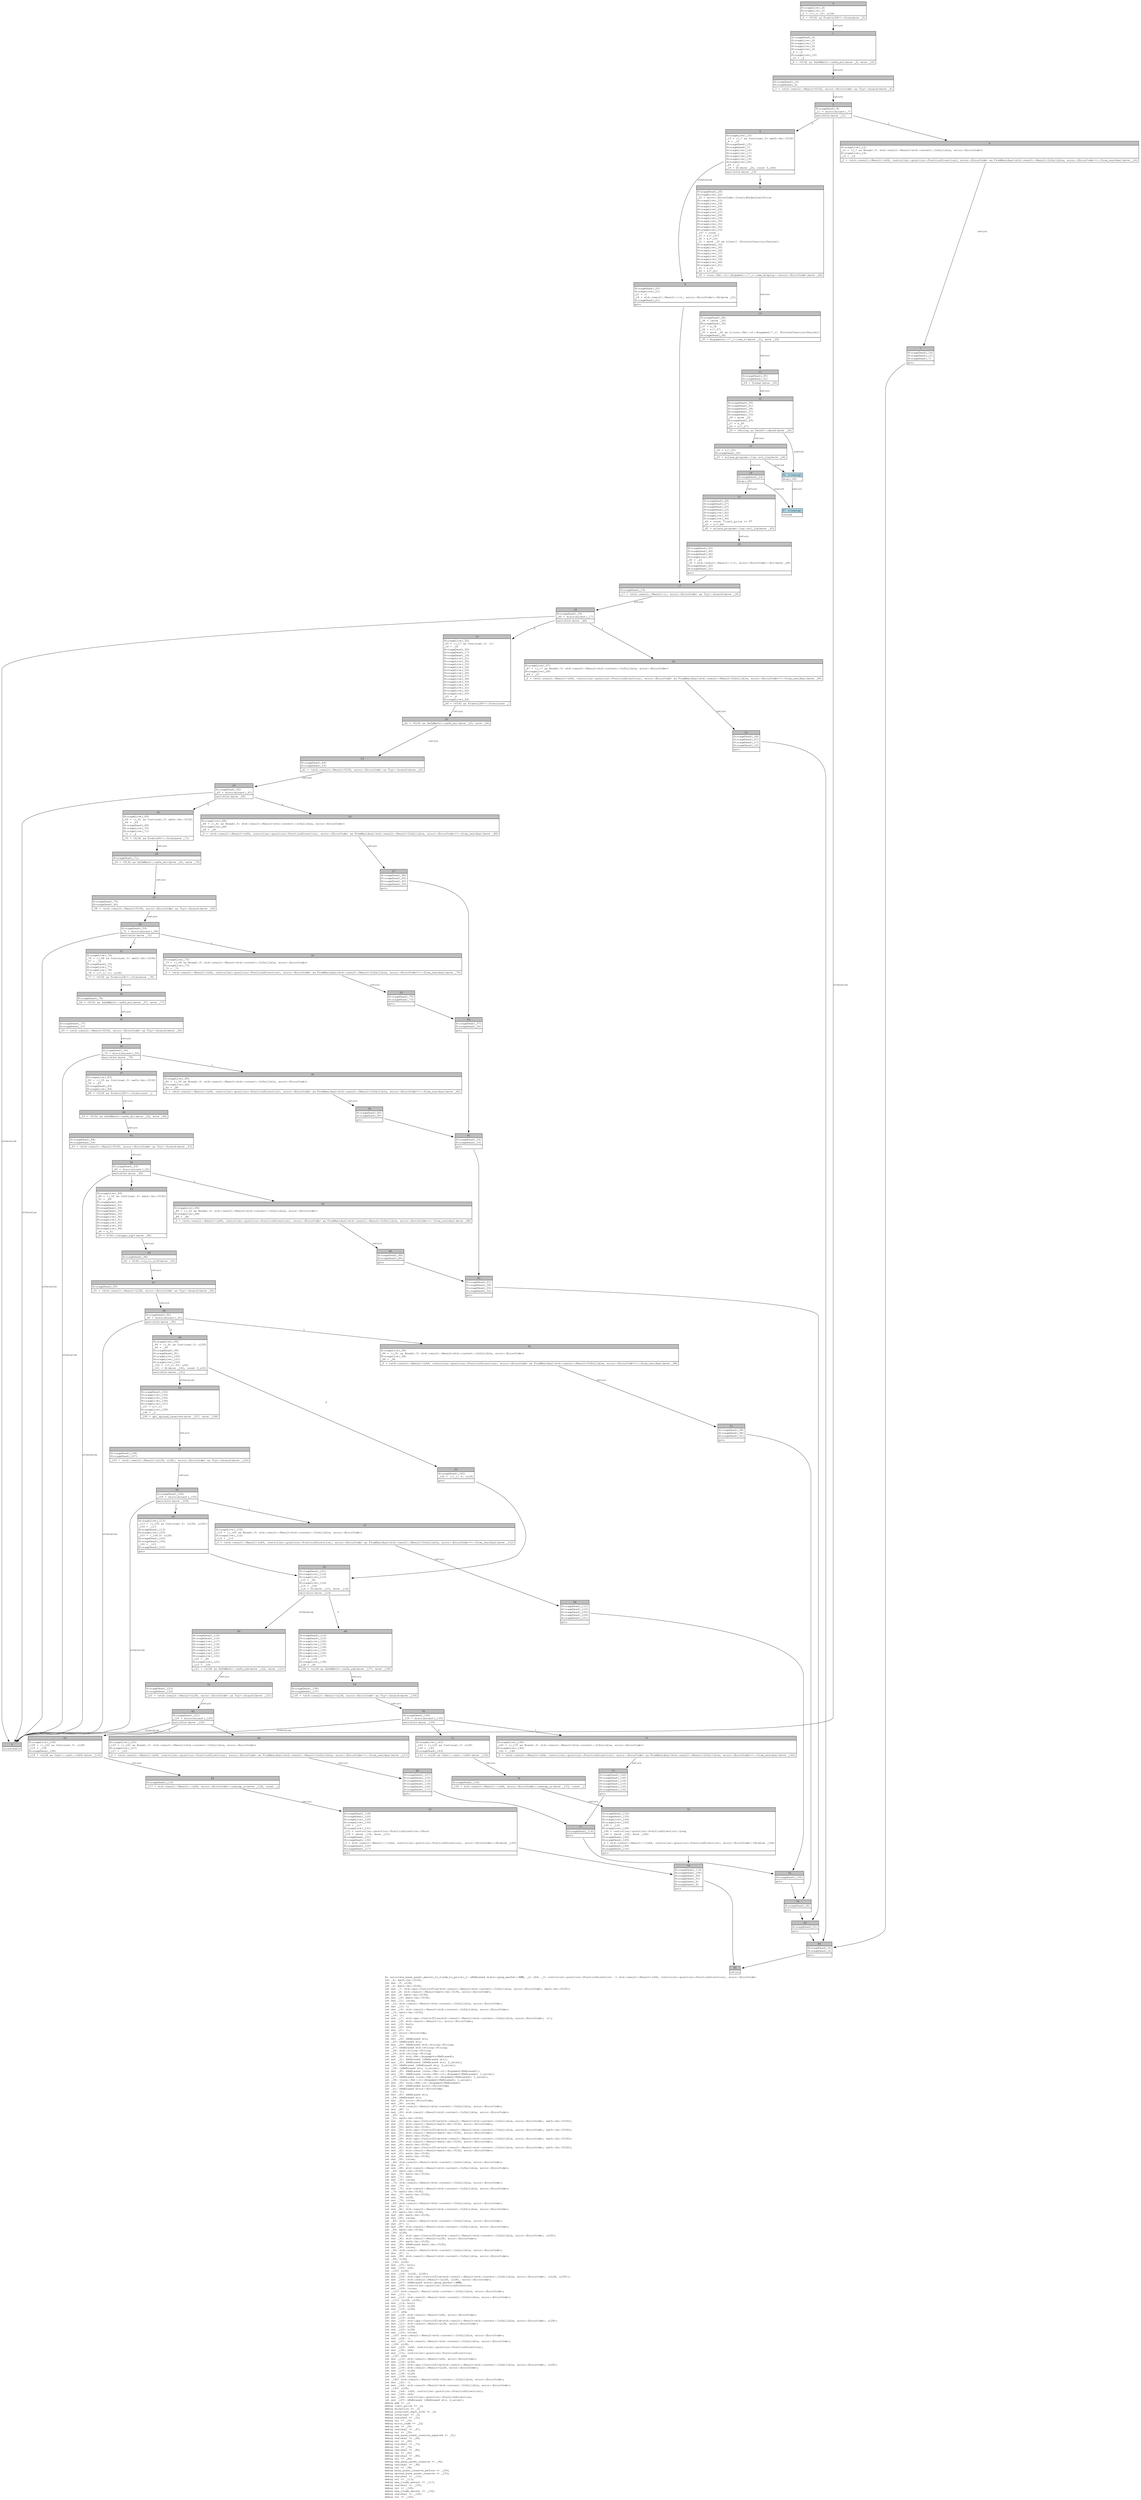 digraph Mir_0_1865 {
    graph [fontname="Courier, monospace"];
    node [fontname="Courier, monospace"];
    edge [fontname="Courier, monospace"];
    label=<fn calculate_base_asset_amount_to_trade_to_price(_1: &amp;ReErased state::perp_market::AMM, _2: u64, _3: controller::position::PositionDirection) -&gt; std::result::Result&lt;(u64, controller::position::PositionDirection), error::ErrorCode&gt;<br align="left"/>let _4: math::bn::U192;<br align="left"/>let mut _5: u128;<br align="left"/>let _6: math::bn::U192;<br align="left"/>let mut _7: std::ops::ControlFlow&lt;std::result::Result&lt;std::convert::Infallible, error::ErrorCode&gt;, math::bn::U192&gt;;<br align="left"/>let mut _8: std::result::Result&lt;math::bn::U192, error::ErrorCode&gt;;<br align="left"/>let mut _9: math::bn::U192;<br align="left"/>let mut _10: math::bn::U192;<br align="left"/>let mut _11: isize;<br align="left"/>let _12: std::result::Result&lt;std::convert::Infallible, error::ErrorCode&gt;;<br align="left"/>let mut _13: !;<br align="left"/>let mut _14: std::result::Result&lt;std::convert::Infallible, error::ErrorCode&gt;;<br align="left"/>let _15: math::bn::U192;<br align="left"/>let _16: ();<br align="left"/>let mut _17: std::ops::ControlFlow&lt;std::result::Result&lt;std::convert::Infallible, error::ErrorCode&gt;, ()&gt;;<br align="left"/>let mut _18: std::result::Result&lt;(), error::ErrorCode&gt;;<br align="left"/>let mut _19: bool;<br align="left"/>let mut _20: u64;<br align="left"/>let mut _21: ();<br align="left"/>let _22: error::ErrorCode;<br align="left"/>let _23: ();<br align="left"/>let mut _24: &amp;ReErased str;<br align="left"/>let _25: &amp;ReErased str;<br align="left"/>let mut _26: &amp;ReErased std::string::String;<br align="left"/>let _27: &amp;ReErased std::string::String;<br align="left"/>let _28: std::string::String;<br align="left"/>let _29: std::string::String;<br align="left"/>let mut _30: std::fmt::Arguments&lt;ReErased&gt;;<br align="left"/>let mut _31: &amp;ReErased [&amp;ReErased str];<br align="left"/>let mut _32: &amp;ReErased [&amp;ReErased str; 2_usize];<br align="left"/>let _33: &amp;ReErased [&amp;ReErased str; 2_usize];<br align="left"/>let _34: [&amp;ReErased str; 2_usize];<br align="left"/>let mut _35: &amp;ReErased [core::fmt::rt::Argument&lt;ReErased&gt;];<br align="left"/>let mut _36: &amp;ReErased [core::fmt::rt::Argument&lt;ReErased&gt;; 1_usize];<br align="left"/>let _37: &amp;ReErased [core::fmt::rt::Argument&lt;ReErased&gt;; 1_usize];<br align="left"/>let _38: [core::fmt::rt::Argument&lt;ReErased&gt;; 1_usize];<br align="left"/>let mut _39: core::fmt::rt::Argument&lt;ReErased&gt;;<br align="left"/>let mut _40: &amp;ReErased error::ErrorCode;<br align="left"/>let _41: &amp;ReErased error::ErrorCode;<br align="left"/>let _42: ();<br align="left"/>let mut _43: &amp;ReErased str;<br align="left"/>let _44: &amp;ReErased str;<br align="left"/>let mut _45: error::ErrorCode;<br align="left"/>let mut _46: isize;<br align="left"/>let _47: std::result::Result&lt;std::convert::Infallible, error::ErrorCode&gt;;<br align="left"/>let mut _48: !;<br align="left"/>let mut _49: std::result::Result&lt;std::convert::Infallible, error::ErrorCode&gt;;<br align="left"/>let _50: ();<br align="left"/>let _51: math::bn::U192;<br align="left"/>let mut _52: std::ops::ControlFlow&lt;std::result::Result&lt;std::convert::Infallible, error::ErrorCode&gt;, math::bn::U192&gt;;<br align="left"/>let mut _53: std::result::Result&lt;math::bn::U192, error::ErrorCode&gt;;<br align="left"/>let mut _54: math::bn::U192;<br align="left"/>let mut _55: std::ops::ControlFlow&lt;std::result::Result&lt;std::convert::Infallible, error::ErrorCode&gt;, math::bn::U192&gt;;<br align="left"/>let mut _56: std::result::Result&lt;math::bn::U192, error::ErrorCode&gt;;<br align="left"/>let mut _57: math::bn::U192;<br align="left"/>let mut _58: std::ops::ControlFlow&lt;std::result::Result&lt;std::convert::Infallible, error::ErrorCode&gt;, math::bn::U192&gt;;<br align="left"/>let mut _59: std::result::Result&lt;math::bn::U192, error::ErrorCode&gt;;<br align="left"/>let mut _60: math::bn::U192;<br align="left"/>let mut _61: std::ops::ControlFlow&lt;std::result::Result&lt;std::convert::Infallible, error::ErrorCode&gt;, math::bn::U192&gt;;<br align="left"/>let mut _62: std::result::Result&lt;math::bn::U192, error::ErrorCode&gt;;<br align="left"/>let mut _63: math::bn::U192;<br align="left"/>let mut _64: math::bn::U192;<br align="left"/>let mut _65: isize;<br align="left"/>let _66: std::result::Result&lt;std::convert::Infallible, error::ErrorCode&gt;;<br align="left"/>let mut _67: !;<br align="left"/>let mut _68: std::result::Result&lt;std::convert::Infallible, error::ErrorCode&gt;;<br align="left"/>let _69: math::bn::U192;<br align="left"/>let mut _70: math::bn::U192;<br align="left"/>let mut _71: u64;<br align="left"/>let mut _72: isize;<br align="left"/>let _73: std::result::Result&lt;std::convert::Infallible, error::ErrorCode&gt;;<br align="left"/>let mut _74: !;<br align="left"/>let mut _75: std::result::Result&lt;std::convert::Infallible, error::ErrorCode&gt;;<br align="left"/>let _76: math::bn::U192;<br align="left"/>let mut _77: math::bn::U192;<br align="left"/>let mut _78: u128;<br align="left"/>let mut _79: isize;<br align="left"/>let _80: std::result::Result&lt;std::convert::Infallible, error::ErrorCode&gt;;<br align="left"/>let mut _81: !;<br align="left"/>let mut _82: std::result::Result&lt;std::convert::Infallible, error::ErrorCode&gt;;<br align="left"/>let _83: math::bn::U192;<br align="left"/>let mut _84: math::bn::U192;<br align="left"/>let mut _85: isize;<br align="left"/>let _86: std::result::Result&lt;std::convert::Infallible, error::ErrorCode&gt;;<br align="left"/>let mut _87: !;<br align="left"/>let mut _88: std::result::Result&lt;std::convert::Infallible, error::ErrorCode&gt;;<br align="left"/>let _89: math::bn::U192;<br align="left"/>let _90: u128;<br align="left"/>let mut _91: std::ops::ControlFlow&lt;std::result::Result&lt;std::convert::Infallible, error::ErrorCode&gt;, u128&gt;;<br align="left"/>let mut _92: std::result::Result&lt;u128, error::ErrorCode&gt;;<br align="left"/>let mut _93: math::bn::U192;<br align="left"/>let mut _94: &amp;ReErased math::bn::U192;<br align="left"/>let mut _95: isize;<br align="left"/>let _96: std::result::Result&lt;std::convert::Infallible, error::ErrorCode&gt;;<br align="left"/>let mut _97: !;<br align="left"/>let mut _98: std::result::Result&lt;std::convert::Infallible, error::ErrorCode&gt;;<br align="left"/>let _99: u128;<br align="left"/>let _100: u128;<br align="left"/>let mut _101: bool;<br align="left"/>let mut _102: u32;<br align="left"/>let _103: u128;<br align="left"/>let mut _104: (u128, u128);<br align="left"/>let mut _105: std::ops::ControlFlow&lt;std::result::Result&lt;std::convert::Infallible, error::ErrorCode&gt;, (u128, u128)&gt;;<br align="left"/>let mut _106: std::result::Result&lt;(u128, u128), error::ErrorCode&gt;;<br align="left"/>let mut _107: &amp;ReErased state::perp_market::AMM;<br align="left"/>let mut _108: controller::position::PositionDirection;<br align="left"/>let mut _109: isize;<br align="left"/>let _110: std::result::Result&lt;std::convert::Infallible, error::ErrorCode&gt;;<br align="left"/>let mut _111: !;<br align="left"/>let mut _112: std::result::Result&lt;std::convert::Infallible, error::ErrorCode&gt;;<br align="left"/>let _113: (u128, u128);<br align="left"/>let mut _114: bool;<br align="left"/>let mut _115: u128;<br align="left"/>let mut _116: u128;<br align="left"/>let _117: u64;<br align="left"/>let mut _118: std::result::Result&lt;u64, error::ErrorCode&gt;;<br align="left"/>let mut _119: u128;<br align="left"/>let mut _120: std::ops::ControlFlow&lt;std::result::Result&lt;std::convert::Infallible, error::ErrorCode&gt;, u128&gt;;<br align="left"/>let mut _121: std::result::Result&lt;u128, error::ErrorCode&gt;;<br align="left"/>let mut _122: u128;<br align="left"/>let mut _123: u128;<br align="left"/>let mut _124: isize;<br align="left"/>let _125: std::result::Result&lt;std::convert::Infallible, error::ErrorCode&gt;;<br align="left"/>let mut _126: !;<br align="left"/>let mut _127: std::result::Result&lt;std::convert::Infallible, error::ErrorCode&gt;;<br align="left"/>let _128: u128;<br align="left"/>let mut _129: (u64, controller::position::PositionDirection);<br align="left"/>let mut _130: u64;<br align="left"/>let mut _131: controller::position::PositionDirection;<br align="left"/>let _132: u64;<br align="left"/>let mut _133: std::result::Result&lt;u64, error::ErrorCode&gt;;<br align="left"/>let mut _134: u128;<br align="left"/>let mut _135: std::ops::ControlFlow&lt;std::result::Result&lt;std::convert::Infallible, error::ErrorCode&gt;, u128&gt;;<br align="left"/>let mut _136: std::result::Result&lt;u128, error::ErrorCode&gt;;<br align="left"/>let mut _137: u128;<br align="left"/>let mut _138: u128;<br align="left"/>let mut _139: isize;<br align="left"/>let _140: std::result::Result&lt;std::convert::Infallible, error::ErrorCode&gt;;<br align="left"/>let mut _141: !;<br align="left"/>let mut _142: std::result::Result&lt;std::convert::Infallible, error::ErrorCode&gt;;<br align="left"/>let _143: u128;<br align="left"/>let mut _144: (u64, controller::position::PositionDirection);<br align="left"/>let mut _145: u64;<br align="left"/>let mut _146: controller::position::PositionDirection;<br align="left"/>let mut _147: &amp;ReErased [&amp;ReErased str; 2_usize];<br align="left"/>debug amm =&gt; _1;<br align="left"/>debug limit_price =&gt; _2;<br align="left"/>debug direction =&gt; _3;<br align="left"/>debug invariant_sqrt_u192 =&gt; _4;<br align="left"/>debug invariant =&gt; _6;<br align="left"/>debug residual =&gt; _12;<br align="left"/>debug val =&gt; _15;<br align="left"/>debug error_code =&gt; _22;<br align="left"/>debug res =&gt; _29;<br align="left"/>debug residual =&gt; _47;<br align="left"/>debug val =&gt; _50;<br align="left"/>debug new_base_asset_reserve_squared =&gt; _51;<br align="left"/>debug residual =&gt; _66;<br align="left"/>debug val =&gt; _69;<br align="left"/>debug residual =&gt; _73;<br align="left"/>debug val =&gt; _76;<br align="left"/>debug residual =&gt; _80;<br align="left"/>debug val =&gt; _83;<br align="left"/>debug residual =&gt; _86;<br align="left"/>debug val =&gt; _89;<br align="left"/>debug new_base_asset_reserve =&gt; _90;<br align="left"/>debug residual =&gt; _96;<br align="left"/>debug val =&gt; _99;<br align="left"/>debug base_asset_reserve_before =&gt; _100;<br align="left"/>debug spread_base_asset_reserve =&gt; _103;<br align="left"/>debug residual =&gt; _110;<br align="left"/>debug val =&gt; _113;<br align="left"/>debug max_trade_amount =&gt; _117;<br align="left"/>debug residual =&gt; _125;<br align="left"/>debug val =&gt; _128;<br align="left"/>debug max_trade_amount =&gt; _132;<br align="left"/>debug residual =&gt; _140;<br align="left"/>debug val =&gt; _143;<br align="left"/>>;
    bb0__0_1865 [shape="none", label=<<table border="0" cellborder="1" cellspacing="0"><tr><td bgcolor="gray" align="center" colspan="1">0</td></tr><tr><td align="left" balign="left">StorageLive(_4)<br/>StorageLive(_5)<br/>_5 = ((*_1).10: u128)<br/></td></tr><tr><td align="left">_4 = &lt;U192 as From&lt;u128&gt;&gt;::from(move _5)</td></tr></table>>];
    bb1__0_1865 [shape="none", label=<<table border="0" cellborder="1" cellspacing="0"><tr><td bgcolor="gray" align="center" colspan="1">1</td></tr><tr><td align="left" balign="left">StorageDead(_5)<br/>StorageLive(_6)<br/>StorageLive(_7)<br/>StorageLive(_8)<br/>StorageLive(_9)<br/>_9 = _4<br/>StorageLive(_10)<br/>_10 = _4<br/></td></tr><tr><td align="left">_8 = &lt;U192 as SafeMath&gt;::safe_mul(move _9, move _10)</td></tr></table>>];
    bb2__0_1865 [shape="none", label=<<table border="0" cellborder="1" cellspacing="0"><tr><td bgcolor="gray" align="center" colspan="1">2</td></tr><tr><td align="left" balign="left">StorageDead(_10)<br/>StorageDead(_9)<br/></td></tr><tr><td align="left">_7 = &lt;std::result::Result&lt;U192, error::ErrorCode&gt; as Try&gt;::branch(move _8)</td></tr></table>>];
    bb3__0_1865 [shape="none", label=<<table border="0" cellborder="1" cellspacing="0"><tr><td bgcolor="gray" align="center" colspan="1">3</td></tr><tr><td align="left" balign="left">StorageDead(_8)<br/>_11 = discriminant(_7)<br/></td></tr><tr><td align="left">switchInt(move _11)</td></tr></table>>];
    bb4__0_1865 [shape="none", label=<<table border="0" cellborder="1" cellspacing="0"><tr><td bgcolor="gray" align="center" colspan="1">4</td></tr><tr><td align="left" balign="left">StorageLive(_15)<br/>_15 = ((_7 as Continue).0: math::bn::U192)<br/>_6 = _15<br/>StorageDead(_15)<br/>StorageDead(_7)<br/>StorageLive(_16)<br/>StorageLive(_17)<br/>StorageLive(_18)<br/>StorageLive(_19)<br/>StorageLive(_20)<br/>_20 = _2<br/>_19 = Gt(move _20, const 0_u64)<br/></td></tr><tr><td align="left">switchInt(move _19)</td></tr></table>>];
    bb5__0_1865 [shape="none", label=<<table border="0" cellborder="1" cellspacing="0"><tr><td bgcolor="gray" align="center" colspan="1">5</td></tr><tr><td align="left">unreachable</td></tr></table>>];
    bb6__0_1865 [shape="none", label=<<table border="0" cellborder="1" cellspacing="0"><tr><td bgcolor="gray" align="center" colspan="1">6</td></tr><tr><td align="left" balign="left">StorageLive(_12)<br/>_12 = ((_7 as Break).0: std::result::Result&lt;std::convert::Infallible, error::ErrorCode&gt;)<br/>StorageLive(_14)<br/>_14 = _12<br/></td></tr><tr><td align="left">_0 = &lt;std::result::Result&lt;(u64, controller::position::PositionDirection), error::ErrorCode&gt; as FromResidual&lt;std::result::Result&lt;Infallible, error::ErrorCode&gt;&gt;&gt;::from_residual(move _14)</td></tr></table>>];
    bb7__0_1865 [shape="none", label=<<table border="0" cellborder="1" cellspacing="0"><tr><td bgcolor="gray" align="center" colspan="1">7</td></tr><tr><td align="left" balign="left">StorageDead(_14)<br/>StorageDead(_12)<br/>StorageDead(_7)<br/></td></tr><tr><td align="left">goto</td></tr></table>>];
    bb8__0_1865 [shape="none", label=<<table border="0" cellborder="1" cellspacing="0"><tr><td bgcolor="gray" align="center" colspan="1">8</td></tr><tr><td align="left" balign="left">StorageDead(_20)<br/>StorageLive(_21)<br/>_21 = ()<br/>_18 = std::result::Result::&lt;(), error::ErrorCode&gt;::Ok(move _21)<br/>StorageDead(_21)<br/></td></tr><tr><td align="left">goto</td></tr></table>>];
    bb9__0_1865 [shape="none", label=<<table border="0" cellborder="1" cellspacing="0"><tr><td bgcolor="gray" align="center" colspan="1">9</td></tr><tr><td align="left" balign="left">StorageDead(_20)<br/>StorageLive(_22)<br/>_22 = error::ErrorCode::InvalidOrderLimitPrice<br/>StorageLive(_23)<br/>StorageLive(_24)<br/>StorageLive(_25)<br/>StorageLive(_26)<br/>StorageLive(_27)<br/>StorageLive(_28)<br/>StorageLive(_29)<br/>StorageLive(_30)<br/>StorageLive(_31)<br/>StorageLive(_32)<br/>StorageLive(_33)<br/>_147 = const _<br/>_33 = &amp;(*_147)<br/>_32 = &amp;(*_33)<br/>_31 = move _32 as &amp;[&amp;str] (PointerCoercion(Unsize))<br/>StorageDead(_32)<br/>StorageLive(_35)<br/>StorageLive(_36)<br/>StorageLive(_37)<br/>StorageLive(_38)<br/>StorageLive(_39)<br/>StorageLive(_40)<br/>StorageLive(_41)<br/>_41 = &amp;_22<br/>_40 = &amp;(*_41)<br/></td></tr><tr><td align="left">_39 = core::fmt::rt::Argument::&lt;'_&gt;::new_display::&lt;error::ErrorCode&gt;(move _40)</td></tr></table>>];
    bb10__0_1865 [shape="none", label=<<table border="0" cellborder="1" cellspacing="0"><tr><td bgcolor="gray" align="center" colspan="1">10</td></tr><tr><td align="left" balign="left">StorageDead(_40)<br/>_38 = [move _39]<br/>StorageDead(_39)<br/>_37 = &amp;_38<br/>_36 = &amp;(*_37)<br/>_35 = move _36 as &amp;[core::fmt::rt::Argument&lt;'_&gt;] (PointerCoercion(Unsize))<br/>StorageDead(_36)<br/></td></tr><tr><td align="left">_30 = Arguments::&lt;'_&gt;::new_v1(move _31, move _35)</td></tr></table>>];
    bb11__0_1865 [shape="none", label=<<table border="0" cellborder="1" cellspacing="0"><tr><td bgcolor="gray" align="center" colspan="1">11</td></tr><tr><td align="left" balign="left">StorageDead(_35)<br/>StorageDead(_31)<br/></td></tr><tr><td align="left">_29 = format(move _30)</td></tr></table>>];
    bb12__0_1865 [shape="none", label=<<table border="0" cellborder="1" cellspacing="0"><tr><td bgcolor="gray" align="center" colspan="1">12</td></tr><tr><td align="left" balign="left">StorageDead(_30)<br/>StorageDead(_41)<br/>StorageDead(_38)<br/>StorageDead(_37)<br/>StorageDead(_33)<br/>_28 = move _29<br/>StorageDead(_29)<br/>_27 = &amp;_28<br/>_26 = &amp;(*_27)<br/></td></tr><tr><td align="left">_25 = &lt;String as Deref&gt;::deref(move _26)</td></tr></table>>];
    bb13__0_1865 [shape="none", label=<<table border="0" cellborder="1" cellspacing="0"><tr><td bgcolor="gray" align="center" colspan="1">13</td></tr><tr><td align="left" balign="left">_24 = &amp;(*_25)<br/>StorageDead(_26)<br/></td></tr><tr><td align="left">_23 = solana_program::log::sol_log(move _24)</td></tr></table>>];
    bb14__0_1865 [shape="none", label=<<table border="0" cellborder="1" cellspacing="0"><tr><td bgcolor="gray" align="center" colspan="1">14</td></tr><tr><td align="left" balign="left">StorageDead(_24)<br/></td></tr><tr><td align="left">drop(_28)</td></tr></table>>];
    bb15__0_1865 [shape="none", label=<<table border="0" cellborder="1" cellspacing="0"><tr><td bgcolor="gray" align="center" colspan="1">15</td></tr><tr><td align="left" balign="left">StorageDead(_28)<br/>StorageDead(_27)<br/>StorageDead(_25)<br/>StorageDead(_23)<br/>StorageLive(_42)<br/>StorageLive(_43)<br/>StorageLive(_44)<br/>_44 = const &quot;limit_price &lt;= 0&quot;<br/>_43 = &amp;(*_44)<br/></td></tr><tr><td align="left">_42 = solana_program::log::sol_log(move _43)</td></tr></table>>];
    bb16__0_1865 [shape="none", label=<<table border="0" cellborder="1" cellspacing="0"><tr><td bgcolor="gray" align="center" colspan="1">16</td></tr><tr><td align="left" balign="left">StorageDead(_43)<br/>StorageDead(_44)<br/>StorageDead(_42)<br/>StorageLive(_45)<br/>_45 = _22<br/>_18 = std::result::Result::&lt;(), error::ErrorCode&gt;::Err(move _45)<br/>StorageDead(_45)<br/>StorageDead(_22)<br/></td></tr><tr><td align="left">goto</td></tr></table>>];
    bb17__0_1865 [shape="none", label=<<table border="0" cellborder="1" cellspacing="0"><tr><td bgcolor="gray" align="center" colspan="1">17</td></tr><tr><td align="left" balign="left">StorageDead(_19)<br/></td></tr><tr><td align="left">_17 = &lt;std::result::Result&lt;(), error::ErrorCode&gt; as Try&gt;::branch(move _18)</td></tr></table>>];
    bb18__0_1865 [shape="none", label=<<table border="0" cellborder="1" cellspacing="0"><tr><td bgcolor="gray" align="center" colspan="1">18</td></tr><tr><td align="left" balign="left">StorageDead(_18)<br/>_46 = discriminant(_17)<br/></td></tr><tr><td align="left">switchInt(move _46)</td></tr></table>>];
    bb19__0_1865 [shape="none", label=<<table border="0" cellborder="1" cellspacing="0"><tr><td bgcolor="gray" align="center" colspan="1">19</td></tr><tr><td align="left" balign="left">StorageLive(_50)<br/>_50 = ((_17 as Continue).0: ())<br/>_16 = _50<br/>StorageDead(_50)<br/>StorageDead(_17)<br/>StorageDead(_16)<br/>StorageLive(_51)<br/>StorageLive(_52)<br/>StorageLive(_53)<br/>StorageLive(_54)<br/>StorageLive(_55)<br/>StorageLive(_56)<br/>StorageLive(_57)<br/>StorageLive(_58)<br/>StorageLive(_59)<br/>StorageLive(_60)<br/>StorageLive(_61)<br/>StorageLive(_62)<br/>StorageLive(_63)<br/>_63 = _6<br/>StorageLive(_64)<br/></td></tr><tr><td align="left">_64 = &lt;U192 as From&lt;u128&gt;&gt;::from(const _)</td></tr></table>>];
    bb20__0_1865 [shape="none", label=<<table border="0" cellborder="1" cellspacing="0"><tr><td bgcolor="gray" align="center" colspan="1">20</td></tr><tr><td align="left" balign="left">StorageLive(_47)<br/>_47 = ((_17 as Break).0: std::result::Result&lt;std::convert::Infallible, error::ErrorCode&gt;)<br/>StorageLive(_49)<br/>_49 = _47<br/></td></tr><tr><td align="left">_0 = &lt;std::result::Result&lt;(u64, controller::position::PositionDirection), error::ErrorCode&gt; as FromResidual&lt;std::result::Result&lt;Infallible, error::ErrorCode&gt;&gt;&gt;::from_residual(move _49)</td></tr></table>>];
    bb21__0_1865 [shape="none", label=<<table border="0" cellborder="1" cellspacing="0"><tr><td bgcolor="gray" align="center" colspan="1">21</td></tr><tr><td align="left" balign="left">StorageDead(_49)<br/>StorageDead(_47)<br/>StorageDead(_17)<br/>StorageDead(_16)<br/></td></tr><tr><td align="left">goto</td></tr></table>>];
    bb22__0_1865 [shape="none", label=<<table border="0" cellborder="1" cellspacing="0"><tr><td bgcolor="gray" align="center" colspan="1">22</td></tr><tr><td align="left">_62 = &lt;U192 as SafeMath&gt;::safe_mul(move _63, move _64)</td></tr></table>>];
    bb23__0_1865 [shape="none", label=<<table border="0" cellborder="1" cellspacing="0"><tr><td bgcolor="gray" align="center" colspan="1">23</td></tr><tr><td align="left" balign="left">StorageDead(_64)<br/>StorageDead(_63)<br/></td></tr><tr><td align="left">_61 = &lt;std::result::Result&lt;U192, error::ErrorCode&gt; as Try&gt;::branch(move _62)</td></tr></table>>];
    bb24__0_1865 [shape="none", label=<<table border="0" cellborder="1" cellspacing="0"><tr><td bgcolor="gray" align="center" colspan="1">24</td></tr><tr><td align="left" balign="left">StorageDead(_62)<br/>_65 = discriminant(_61)<br/></td></tr><tr><td align="left">switchInt(move _65)</td></tr></table>>];
    bb25__0_1865 [shape="none", label=<<table border="0" cellborder="1" cellspacing="0"><tr><td bgcolor="gray" align="center" colspan="1">25</td></tr><tr><td align="left" balign="left">StorageLive(_69)<br/>_69 = ((_61 as Continue).0: math::bn::U192)<br/>_60 = _69<br/>StorageDead(_69)<br/>StorageLive(_70)<br/>StorageLive(_71)<br/>_71 = _2<br/></td></tr><tr><td align="left">_70 = &lt;U192 as From&lt;u64&gt;&gt;::from(move _71)</td></tr></table>>];
    bb26__0_1865 [shape="none", label=<<table border="0" cellborder="1" cellspacing="0"><tr><td bgcolor="gray" align="center" colspan="1">26</td></tr><tr><td align="left" balign="left">StorageLive(_66)<br/>_66 = ((_61 as Break).0: std::result::Result&lt;std::convert::Infallible, error::ErrorCode&gt;)<br/>StorageLive(_68)<br/>_68 = _66<br/></td></tr><tr><td align="left">_0 = &lt;std::result::Result&lt;(u64, controller::position::PositionDirection), error::ErrorCode&gt; as FromResidual&lt;std::result::Result&lt;Infallible, error::ErrorCode&gt;&gt;&gt;::from_residual(move _68)</td></tr></table>>];
    bb27__0_1865 [shape="none", label=<<table border="0" cellborder="1" cellspacing="0"><tr><td bgcolor="gray" align="center" colspan="1">27</td></tr><tr><td align="left" balign="left">StorageDead(_68)<br/>StorageDead(_66)<br/>StorageDead(_60)<br/>StorageDead(_59)<br/></td></tr><tr><td align="left">goto</td></tr></table>>];
    bb28__0_1865 [shape="none", label=<<table border="0" cellborder="1" cellspacing="0"><tr><td bgcolor="gray" align="center" colspan="1">28</td></tr><tr><td align="left" balign="left">StorageDead(_71)<br/></td></tr><tr><td align="left">_59 = &lt;U192 as SafeMath&gt;::safe_div(move _60, move _70)</td></tr></table>>];
    bb29__0_1865 [shape="none", label=<<table border="0" cellborder="1" cellspacing="0"><tr><td bgcolor="gray" align="center" colspan="1">29</td></tr><tr><td align="left" balign="left">StorageDead(_70)<br/>StorageDead(_60)<br/></td></tr><tr><td align="left">_58 = &lt;std::result::Result&lt;U192, error::ErrorCode&gt; as Try&gt;::branch(move _59)</td></tr></table>>];
    bb30__0_1865 [shape="none", label=<<table border="0" cellborder="1" cellspacing="0"><tr><td bgcolor="gray" align="center" colspan="1">30</td></tr><tr><td align="left" balign="left">StorageDead(_59)<br/>_72 = discriminant(_58)<br/></td></tr><tr><td align="left">switchInt(move _72)</td></tr></table>>];
    bb31__0_1865 [shape="none", label=<<table border="0" cellborder="1" cellspacing="0"><tr><td bgcolor="gray" align="center" colspan="1">31</td></tr><tr><td align="left" balign="left">StorageLive(_76)<br/>_76 = ((_58 as Continue).0: math::bn::U192)<br/>_57 = _76<br/>StorageDead(_76)<br/>StorageLive(_77)<br/>StorageLive(_78)<br/>_78 = ((*_1).11: u128)<br/></td></tr><tr><td align="left">_77 = &lt;U192 as From&lt;u128&gt;&gt;::from(move _78)</td></tr></table>>];
    bb32__0_1865 [shape="none", label=<<table border="0" cellborder="1" cellspacing="0"><tr><td bgcolor="gray" align="center" colspan="1">32</td></tr><tr><td align="left" balign="left">StorageLive(_73)<br/>_73 = ((_58 as Break).0: std::result::Result&lt;std::convert::Infallible, error::ErrorCode&gt;)<br/>StorageLive(_75)<br/>_75 = _73<br/></td></tr><tr><td align="left">_0 = &lt;std::result::Result&lt;(u64, controller::position::PositionDirection), error::ErrorCode&gt; as FromResidual&lt;std::result::Result&lt;Infallible, error::ErrorCode&gt;&gt;&gt;::from_residual(move _75)</td></tr></table>>];
    bb33__0_1865 [shape="none", label=<<table border="0" cellborder="1" cellspacing="0"><tr><td bgcolor="gray" align="center" colspan="1">33</td></tr><tr><td align="left" balign="left">StorageDead(_75)<br/>StorageDead(_73)<br/></td></tr><tr><td align="left">goto</td></tr></table>>];
    bb34__0_1865 [shape="none", label=<<table border="0" cellborder="1" cellspacing="0"><tr><td bgcolor="gray" align="center" colspan="1">34</td></tr><tr><td align="left" balign="left">StorageDead(_78)<br/></td></tr><tr><td align="left">_56 = &lt;U192 as SafeMath&gt;::safe_mul(move _57, move _77)</td></tr></table>>];
    bb35__0_1865 [shape="none", label=<<table border="0" cellborder="1" cellspacing="0"><tr><td bgcolor="gray" align="center" colspan="1">35</td></tr><tr><td align="left" balign="left">StorageDead(_77)<br/>StorageDead(_57)<br/></td></tr><tr><td align="left">_55 = &lt;std::result::Result&lt;U192, error::ErrorCode&gt; as Try&gt;::branch(move _56)</td></tr></table>>];
    bb36__0_1865 [shape="none", label=<<table border="0" cellborder="1" cellspacing="0"><tr><td bgcolor="gray" align="center" colspan="1">36</td></tr><tr><td align="left" balign="left">StorageDead(_56)<br/>_79 = discriminant(_55)<br/></td></tr><tr><td align="left">switchInt(move _79)</td></tr></table>>];
    bb37__0_1865 [shape="none", label=<<table border="0" cellborder="1" cellspacing="0"><tr><td bgcolor="gray" align="center" colspan="1">37</td></tr><tr><td align="left" balign="left">StorageLive(_83)<br/>_83 = ((_55 as Continue).0: math::bn::U192)<br/>_54 = _83<br/>StorageDead(_83)<br/>StorageLive(_84)<br/></td></tr><tr><td align="left">_84 = &lt;U192 as From&lt;u128&gt;&gt;::from(const _)</td></tr></table>>];
    bb38__0_1865 [shape="none", label=<<table border="0" cellborder="1" cellspacing="0"><tr><td bgcolor="gray" align="center" colspan="1">38</td></tr><tr><td align="left" balign="left">StorageLive(_80)<br/>_80 = ((_55 as Break).0: std::result::Result&lt;std::convert::Infallible, error::ErrorCode&gt;)<br/>StorageLive(_82)<br/>_82 = _80<br/></td></tr><tr><td align="left">_0 = &lt;std::result::Result&lt;(u64, controller::position::PositionDirection), error::ErrorCode&gt; as FromResidual&lt;std::result::Result&lt;Infallible, error::ErrorCode&gt;&gt;&gt;::from_residual(move _82)</td></tr></table>>];
    bb39__0_1865 [shape="none", label=<<table border="0" cellborder="1" cellspacing="0"><tr><td bgcolor="gray" align="center" colspan="1">39</td></tr><tr><td align="left" balign="left">StorageDead(_82)<br/>StorageDead(_80)<br/></td></tr><tr><td align="left">goto</td></tr></table>>];
    bb40__0_1865 [shape="none", label=<<table border="0" cellborder="1" cellspacing="0"><tr><td bgcolor="gray" align="center" colspan="1">40</td></tr><tr><td align="left">_53 = &lt;U192 as SafeMath&gt;::safe_div(move _54, move _84)</td></tr></table>>];
    bb41__0_1865 [shape="none", label=<<table border="0" cellborder="1" cellspacing="0"><tr><td bgcolor="gray" align="center" colspan="1">41</td></tr><tr><td align="left" balign="left">StorageDead(_84)<br/>StorageDead(_54)<br/></td></tr><tr><td align="left">_52 = &lt;std::result::Result&lt;U192, error::ErrorCode&gt; as Try&gt;::branch(move _53)</td></tr></table>>];
    bb42__0_1865 [shape="none", label=<<table border="0" cellborder="1" cellspacing="0"><tr><td bgcolor="gray" align="center" colspan="1">42</td></tr><tr><td align="left" balign="left">StorageDead(_53)<br/>_85 = discriminant(_52)<br/></td></tr><tr><td align="left">switchInt(move _85)</td></tr></table>>];
    bb43__0_1865 [shape="none", label=<<table border="0" cellborder="1" cellspacing="0"><tr><td bgcolor="gray" align="center" colspan="1">43</td></tr><tr><td align="left" balign="left">StorageLive(_89)<br/>_89 = ((_52 as Continue).0: math::bn::U192)<br/>_51 = _89<br/>StorageDead(_89)<br/>StorageDead(_61)<br/>StorageDead(_58)<br/>StorageDead(_55)<br/>StorageDead(_52)<br/>StorageLive(_90)<br/>StorageLive(_91)<br/>StorageLive(_92)<br/>StorageLive(_93)<br/>StorageLive(_94)<br/>_94 = &amp;_51<br/></td></tr><tr><td align="left">_93 = U192::integer_sqrt(move _94)</td></tr></table>>];
    bb44__0_1865 [shape="none", label=<<table border="0" cellborder="1" cellspacing="0"><tr><td bgcolor="gray" align="center" colspan="1">44</td></tr><tr><td align="left" balign="left">StorageLive(_86)<br/>_86 = ((_52 as Break).0: std::result::Result&lt;std::convert::Infallible, error::ErrorCode&gt;)<br/>StorageLive(_88)<br/>_88 = _86<br/></td></tr><tr><td align="left">_0 = &lt;std::result::Result&lt;(u64, controller::position::PositionDirection), error::ErrorCode&gt; as FromResidual&lt;std::result::Result&lt;Infallible, error::ErrorCode&gt;&gt;&gt;::from_residual(move _88)</td></tr></table>>];
    bb45__0_1865 [shape="none", label=<<table border="0" cellborder="1" cellspacing="0"><tr><td bgcolor="gray" align="center" colspan="1">45</td></tr><tr><td align="left" balign="left">StorageDead(_88)<br/>StorageDead(_86)<br/></td></tr><tr><td align="left">goto</td></tr></table>>];
    bb46__0_1865 [shape="none", label=<<table border="0" cellborder="1" cellspacing="0"><tr><td bgcolor="gray" align="center" colspan="1">46</td></tr><tr><td align="left" balign="left">StorageDead(_94)<br/></td></tr><tr><td align="left">_92 = U192::try_to_u128(move _93)</td></tr></table>>];
    bb47__0_1865 [shape="none", label=<<table border="0" cellborder="1" cellspacing="0"><tr><td bgcolor="gray" align="center" colspan="1">47</td></tr><tr><td align="left" balign="left">StorageDead(_93)<br/></td></tr><tr><td align="left">_91 = &lt;std::result::Result&lt;u128, error::ErrorCode&gt; as Try&gt;::branch(move _92)</td></tr></table>>];
    bb48__0_1865 [shape="none", label=<<table border="0" cellborder="1" cellspacing="0"><tr><td bgcolor="gray" align="center" colspan="1">48</td></tr><tr><td align="left" balign="left">StorageDead(_92)<br/>_95 = discriminant(_91)<br/></td></tr><tr><td align="left">switchInt(move _95)</td></tr></table>>];
    bb49__0_1865 [shape="none", label=<<table border="0" cellborder="1" cellspacing="0"><tr><td bgcolor="gray" align="center" colspan="1">49</td></tr><tr><td align="left" balign="left">StorageLive(_99)<br/>_99 = ((_91 as Continue).0: u128)<br/>_90 = _99<br/>StorageDead(_99)<br/>StorageDead(_91)<br/>StorageLive(_100)<br/>StorageLive(_101)<br/>StorageLive(_102)<br/>_102 = ((*_1).63: u32)<br/>_101 = Gt(move _102, const 0_u32)<br/></td></tr><tr><td align="left">switchInt(move _101)</td></tr></table>>];
    bb50__0_1865 [shape="none", label=<<table border="0" cellborder="1" cellspacing="0"><tr><td bgcolor="gray" align="center" colspan="1">50</td></tr><tr><td align="left" balign="left">StorageLive(_96)<br/>_96 = ((_91 as Break).0: std::result::Result&lt;std::convert::Infallible, error::ErrorCode&gt;)<br/>StorageLive(_98)<br/>_98 = _96<br/></td></tr><tr><td align="left">_0 = &lt;std::result::Result&lt;(u64, controller::position::PositionDirection), error::ErrorCode&gt; as FromResidual&lt;std::result::Result&lt;Infallible, error::ErrorCode&gt;&gt;&gt;::from_residual(move _98)</td></tr></table>>];
    bb51__0_1865 [shape="none", label=<<table border="0" cellborder="1" cellspacing="0"><tr><td bgcolor="gray" align="center" colspan="1">51</td></tr><tr><td align="left" balign="left">StorageDead(_98)<br/>StorageDead(_96)<br/>StorageDead(_91)<br/></td></tr><tr><td align="left">goto</td></tr></table>>];
    bb52__0_1865 [shape="none", label=<<table border="0" cellborder="1" cellspacing="0"><tr><td bgcolor="gray" align="center" colspan="1">52</td></tr><tr><td align="left" balign="left">StorageDead(_102)<br/>StorageLive(_104)<br/>StorageLive(_105)<br/>StorageLive(_106)<br/>StorageLive(_107)<br/>_107 = &amp;(*_1)<br/>StorageLive(_108)<br/>_108 = _3<br/></td></tr><tr><td align="left">_106 = get_spread_reserves(move _107, move _108)</td></tr></table>>];
    bb53__0_1865 [shape="none", label=<<table border="0" cellborder="1" cellspacing="0"><tr><td bgcolor="gray" align="center" colspan="1">53</td></tr><tr><td align="left" balign="left">StorageDead(_102)<br/>_100 = ((*_1).5: u128)<br/></td></tr><tr><td align="left">goto</td></tr></table>>];
    bb54__0_1865 [shape="none", label=<<table border="0" cellborder="1" cellspacing="0"><tr><td bgcolor="gray" align="center" colspan="1">54</td></tr><tr><td align="left" balign="left">StorageDead(_108)<br/>StorageDead(_107)<br/></td></tr><tr><td align="left">_105 = &lt;std::result::Result&lt;(u128, u128), error::ErrorCode&gt; as Try&gt;::branch(move _106)</td></tr></table>>];
    bb55__0_1865 [shape="none", label=<<table border="0" cellborder="1" cellspacing="0"><tr><td bgcolor="gray" align="center" colspan="1">55</td></tr><tr><td align="left" balign="left">StorageDead(_106)<br/>_109 = discriminant(_105)<br/></td></tr><tr><td align="left">switchInt(move _109)</td></tr></table>>];
    bb56__0_1865 [shape="none", label=<<table border="0" cellborder="1" cellspacing="0"><tr><td bgcolor="gray" align="center" colspan="1">56</td></tr><tr><td align="left" balign="left">StorageLive(_113)<br/>_113 = ((_105 as Continue).0: (u128, u128))<br/>_104 = _113<br/>StorageDead(_113)<br/>StorageLive(_103)<br/>_103 = (_104.0: u128)<br/>StorageDead(_105)<br/>StorageDead(_104)<br/>_100 = _103<br/>StorageDead(_103)<br/></td></tr><tr><td align="left">goto</td></tr></table>>];
    bb57__0_1865 [shape="none", label=<<table border="0" cellborder="1" cellspacing="0"><tr><td bgcolor="gray" align="center" colspan="1">57</td></tr><tr><td align="left" balign="left">StorageLive(_110)<br/>_110 = ((_105 as Break).0: std::result::Result&lt;std::convert::Infallible, error::ErrorCode&gt;)<br/>StorageLive(_112)<br/>_112 = _110<br/></td></tr><tr><td align="left">_0 = &lt;std::result::Result&lt;(u64, controller::position::PositionDirection), error::ErrorCode&gt; as FromResidual&lt;std::result::Result&lt;Infallible, error::ErrorCode&gt;&gt;&gt;::from_residual(move _112)</td></tr></table>>];
    bb58__0_1865 [shape="none", label=<<table border="0" cellborder="1" cellspacing="0"><tr><td bgcolor="gray" align="center" colspan="1">58</td></tr><tr><td align="left" balign="left">StorageDead(_112)<br/>StorageDead(_110)<br/>StorageDead(_105)<br/>StorageDead(_104)<br/>StorageDead(_101)<br/></td></tr><tr><td align="left">goto</td></tr></table>>];
    bb59__0_1865 [shape="none", label=<<table border="0" cellborder="1" cellspacing="0"><tr><td bgcolor="gray" align="center" colspan="1">59</td></tr><tr><td align="left" balign="left">StorageDead(_101)<br/>StorageLive(_114)<br/>StorageLive(_115)<br/>_115 = _90<br/>StorageLive(_116)<br/>_116 = _100<br/>_114 = Gt(move _115, move _116)<br/></td></tr><tr><td align="left">switchInt(move _114)</td></tr></table>>];
    bb60__0_1865 [shape="none", label=<<table border="0" cellborder="1" cellspacing="0"><tr><td bgcolor="gray" align="center" colspan="1">60</td></tr><tr><td align="left" balign="left">StorageDead(_116)<br/>StorageDead(_115)<br/>StorageLive(_117)<br/>StorageLive(_118)<br/>StorageLive(_119)<br/>StorageLive(_120)<br/>StorageLive(_121)<br/>StorageLive(_122)<br/>_122 = _90<br/>StorageLive(_123)<br/>_123 = _100<br/></td></tr><tr><td align="left">_121 = &lt;u128 as SafeMath&gt;::safe_sub(move _122, move _123)</td></tr></table>>];
    bb61__0_1865 [shape="none", label=<<table border="0" cellborder="1" cellspacing="0"><tr><td bgcolor="gray" align="center" colspan="1">61</td></tr><tr><td align="left" balign="left">StorageDead(_123)<br/>StorageDead(_122)<br/></td></tr><tr><td align="left">_120 = &lt;std::result::Result&lt;u128, error::ErrorCode&gt; as Try&gt;::branch(move _121)</td></tr></table>>];
    bb62__0_1865 [shape="none", label=<<table border="0" cellborder="1" cellspacing="0"><tr><td bgcolor="gray" align="center" colspan="1">62</td></tr><tr><td align="left" balign="left">StorageDead(_121)<br/>_124 = discriminant(_120)<br/></td></tr><tr><td align="left">switchInt(move _124)</td></tr></table>>];
    bb63__0_1865 [shape="none", label=<<table border="0" cellborder="1" cellspacing="0"><tr><td bgcolor="gray" align="center" colspan="1">63</td></tr><tr><td align="left" balign="left">StorageLive(_128)<br/>_128 = ((_120 as Continue).0: u128)<br/>_119 = _128<br/>StorageDead(_128)<br/></td></tr><tr><td align="left">_118 = &lt;u128 as Cast&gt;::cast::&lt;u64&gt;(move _119)</td></tr></table>>];
    bb64__0_1865 [shape="none", label=<<table border="0" cellborder="1" cellspacing="0"><tr><td bgcolor="gray" align="center" colspan="1">64</td></tr><tr><td align="left" balign="left">StorageLive(_125)<br/>_125 = ((_120 as Break).0: std::result::Result&lt;std::convert::Infallible, error::ErrorCode&gt;)<br/>StorageLive(_127)<br/>_127 = _125<br/></td></tr><tr><td align="left">_0 = &lt;std::result::Result&lt;(u64, controller::position::PositionDirection), error::ErrorCode&gt; as FromResidual&lt;std::result::Result&lt;Infallible, error::ErrorCode&gt;&gt;&gt;::from_residual(move _127)</td></tr></table>>];
    bb65__0_1865 [shape="none", label=<<table border="0" cellborder="1" cellspacing="0"><tr><td bgcolor="gray" align="center" colspan="1">65</td></tr><tr><td align="left" balign="left">StorageDead(_127)<br/>StorageDead(_125)<br/>StorageDead(_119)<br/>StorageDead(_118)<br/>StorageDead(_120)<br/>StorageDead(_117)<br/></td></tr><tr><td align="left">goto</td></tr></table>>];
    bb66__0_1865 [shape="none", label=<<table border="0" cellborder="1" cellspacing="0"><tr><td bgcolor="gray" align="center" colspan="1">66</td></tr><tr><td align="left" balign="left">StorageDead(_119)<br/></td></tr><tr><td align="left">_117 = std::result::Result::&lt;u64, error::ErrorCode&gt;::unwrap_or(move _118, const _)</td></tr></table>>];
    bb67__0_1865 [shape="none", label=<<table border="0" cellborder="1" cellspacing="0"><tr><td bgcolor="gray" align="center" colspan="1">67</td></tr><tr><td align="left" balign="left">StorageDead(_118)<br/>StorageDead(_120)<br/>StorageLive(_129)<br/>StorageLive(_130)<br/>_130 = _117<br/>StorageLive(_131)<br/>_131 = controller::position::PositionDirection::Short<br/>_129 = (move _130, move _131)<br/>StorageDead(_131)<br/>StorageDead(_130)<br/>_0 = std::result::Result::&lt;(u64, controller::position::PositionDirection), error::ErrorCode&gt;::Ok(move _129)<br/>StorageDead(_129)<br/>StorageDead(_117)<br/></td></tr><tr><td align="left">goto</td></tr></table>>];
    bb68__0_1865 [shape="none", label=<<table border="0" cellborder="1" cellspacing="0"><tr><td bgcolor="gray" align="center" colspan="1">68</td></tr><tr><td align="left" balign="left">StorageDead(_116)<br/>StorageDead(_115)<br/>StorageLive(_132)<br/>StorageLive(_133)<br/>StorageLive(_134)<br/>StorageLive(_135)<br/>StorageLive(_136)<br/>StorageLive(_137)<br/>_137 = _100<br/>StorageLive(_138)<br/>_138 = _90<br/></td></tr><tr><td align="left">_136 = &lt;u128 as SafeMath&gt;::safe_sub(move _137, move _138)</td></tr></table>>];
    bb69__0_1865 [shape="none", label=<<table border="0" cellborder="1" cellspacing="0"><tr><td bgcolor="gray" align="center" colspan="1">69</td></tr><tr><td align="left" balign="left">StorageDead(_138)<br/>StorageDead(_137)<br/></td></tr><tr><td align="left">_135 = &lt;std::result::Result&lt;u128, error::ErrorCode&gt; as Try&gt;::branch(move _136)</td></tr></table>>];
    bb70__0_1865 [shape="none", label=<<table border="0" cellborder="1" cellspacing="0"><tr><td bgcolor="gray" align="center" colspan="1">70</td></tr><tr><td align="left" balign="left">StorageDead(_136)<br/>_139 = discriminant(_135)<br/></td></tr><tr><td align="left">switchInt(move _139)</td></tr></table>>];
    bb71__0_1865 [shape="none", label=<<table border="0" cellborder="1" cellspacing="0"><tr><td bgcolor="gray" align="center" colspan="1">71</td></tr><tr><td align="left" balign="left">StorageLive(_143)<br/>_143 = ((_135 as Continue).0: u128)<br/>_134 = _143<br/>StorageDead(_143)<br/></td></tr><tr><td align="left">_133 = &lt;u128 as Cast&gt;::cast::&lt;u64&gt;(move _134)</td></tr></table>>];
    bb72__0_1865 [shape="none", label=<<table border="0" cellborder="1" cellspacing="0"><tr><td bgcolor="gray" align="center" colspan="1">72</td></tr><tr><td align="left" balign="left">StorageLive(_140)<br/>_140 = ((_135 as Break).0: std::result::Result&lt;std::convert::Infallible, error::ErrorCode&gt;)<br/>StorageLive(_142)<br/>_142 = _140<br/></td></tr><tr><td align="left">_0 = &lt;std::result::Result&lt;(u64, controller::position::PositionDirection), error::ErrorCode&gt; as FromResidual&lt;std::result::Result&lt;Infallible, error::ErrorCode&gt;&gt;&gt;::from_residual(move _142)</td></tr></table>>];
    bb73__0_1865 [shape="none", label=<<table border="0" cellborder="1" cellspacing="0"><tr><td bgcolor="gray" align="center" colspan="1">73</td></tr><tr><td align="left" balign="left">StorageDead(_142)<br/>StorageDead(_140)<br/>StorageDead(_134)<br/>StorageDead(_133)<br/>StorageDead(_135)<br/>StorageDead(_132)<br/></td></tr><tr><td align="left">goto</td></tr></table>>];
    bb74__0_1865 [shape="none", label=<<table border="0" cellborder="1" cellspacing="0"><tr><td bgcolor="gray" align="center" colspan="1">74</td></tr><tr><td align="left" balign="left">StorageDead(_134)<br/></td></tr><tr><td align="left">_132 = std::result::Result::&lt;u64, error::ErrorCode&gt;::unwrap_or(move _133, const _)</td></tr></table>>];
    bb75__0_1865 [shape="none", label=<<table border="0" cellborder="1" cellspacing="0"><tr><td bgcolor="gray" align="center" colspan="1">75</td></tr><tr><td align="left" balign="left">StorageDead(_133)<br/>StorageDead(_135)<br/>StorageLive(_144)<br/>StorageLive(_145)<br/>_145 = _132<br/>StorageLive(_146)<br/>_146 = controller::position::PositionDirection::Long<br/>_144 = (move _145, move _146)<br/>StorageDead(_146)<br/>StorageDead(_145)<br/>_0 = std::result::Result::&lt;(u64, controller::position::PositionDirection), error::ErrorCode&gt;::Ok(move _144)<br/>StorageDead(_144)<br/>StorageDead(_132)<br/></td></tr><tr><td align="left">goto</td></tr></table>>];
    bb76__0_1865 [shape="none", label=<<table border="0" cellborder="1" cellspacing="0"><tr><td bgcolor="gray" align="center" colspan="1">76</td></tr><tr><td align="left" balign="left">StorageDead(_114)<br/>StorageDead(_100)<br/>StorageDead(_90)<br/>StorageDead(_51)<br/>StorageDead(_6)<br/>StorageDead(_4)<br/></td></tr><tr><td align="left">goto</td></tr></table>>];
    bb77__0_1865 [shape="none", label=<<table border="0" cellborder="1" cellspacing="0"><tr><td bgcolor="gray" align="center" colspan="1">77</td></tr><tr><td align="left" balign="left">StorageDead(_114)<br/></td></tr><tr><td align="left">goto</td></tr></table>>];
    bb78__0_1865 [shape="none", label=<<table border="0" cellborder="1" cellspacing="0"><tr><td bgcolor="gray" align="center" colspan="1">78</td></tr><tr><td align="left" balign="left">StorageDead(_100)<br/></td></tr><tr><td align="left">goto</td></tr></table>>];
    bb79__0_1865 [shape="none", label=<<table border="0" cellborder="1" cellspacing="0"><tr><td bgcolor="gray" align="center" colspan="1">79</td></tr><tr><td align="left" balign="left">StorageDead(_90)<br/></td></tr><tr><td align="left">goto</td></tr></table>>];
    bb80__0_1865 [shape="none", label=<<table border="0" cellborder="1" cellspacing="0"><tr><td bgcolor="gray" align="center" colspan="1">80</td></tr><tr><td align="left" balign="left">StorageDead(_57)<br/>StorageDead(_56)<br/></td></tr><tr><td align="left">goto</td></tr></table>>];
    bb81__0_1865 [shape="none", label=<<table border="0" cellborder="1" cellspacing="0"><tr><td bgcolor="gray" align="center" colspan="1">81</td></tr><tr><td align="left" balign="left">StorageDead(_54)<br/>StorageDead(_53)<br/></td></tr><tr><td align="left">goto</td></tr></table>>];
    bb82__0_1865 [shape="none", label=<<table border="0" cellborder="1" cellspacing="0"><tr><td bgcolor="gray" align="center" colspan="1">82</td></tr><tr><td align="left" balign="left">StorageDead(_61)<br/>StorageDead(_58)<br/>StorageDead(_55)<br/>StorageDead(_52)<br/></td></tr><tr><td align="left">goto</td></tr></table>>];
    bb83__0_1865 [shape="none", label=<<table border="0" cellborder="1" cellspacing="0"><tr><td bgcolor="gray" align="center" colspan="1">83</td></tr><tr><td align="left" balign="left">StorageDead(_51)<br/></td></tr><tr><td align="left">goto</td></tr></table>>];
    bb84__0_1865 [shape="none", label=<<table border="0" cellborder="1" cellspacing="0"><tr><td bgcolor="gray" align="center" colspan="1">84</td></tr><tr><td align="left" balign="left">StorageDead(_6)<br/>StorageDead(_4)<br/></td></tr><tr><td align="left">goto</td></tr></table>>];
    bb85__0_1865 [shape="none", label=<<table border="0" cellborder="1" cellspacing="0"><tr><td bgcolor="gray" align="center" colspan="1">85</td></tr><tr><td align="left">return</td></tr></table>>];
    bb86__0_1865 [shape="none", label=<<table border="0" cellborder="1" cellspacing="0"><tr><td bgcolor="lightblue" align="center" colspan="1">86 (cleanup)</td></tr><tr><td align="left">drop(_28)</td></tr></table>>];
    bb87__0_1865 [shape="none", label=<<table border="0" cellborder="1" cellspacing="0"><tr><td bgcolor="lightblue" align="center" colspan="1">87 (cleanup)</td></tr><tr><td align="left">resume</td></tr></table>>];
    bb0__0_1865 -> bb1__0_1865 [label="return"];
    bb1__0_1865 -> bb2__0_1865 [label="return"];
    bb2__0_1865 -> bb3__0_1865 [label="return"];
    bb3__0_1865 -> bb4__0_1865 [label="0"];
    bb3__0_1865 -> bb6__0_1865 [label="1"];
    bb3__0_1865 -> bb5__0_1865 [label="otherwise"];
    bb4__0_1865 -> bb9__0_1865 [label="0"];
    bb4__0_1865 -> bb8__0_1865 [label="otherwise"];
    bb6__0_1865 -> bb7__0_1865 [label="return"];
    bb7__0_1865 -> bb84__0_1865 [label=""];
    bb8__0_1865 -> bb17__0_1865 [label=""];
    bb9__0_1865 -> bb10__0_1865 [label="return"];
    bb10__0_1865 -> bb11__0_1865 [label="return"];
    bb11__0_1865 -> bb12__0_1865 [label="return"];
    bb12__0_1865 -> bb13__0_1865 [label="return"];
    bb12__0_1865 -> bb86__0_1865 [label="unwind"];
    bb13__0_1865 -> bb14__0_1865 [label="return"];
    bb13__0_1865 -> bb86__0_1865 [label="unwind"];
    bb14__0_1865 -> bb15__0_1865 [label="return"];
    bb14__0_1865 -> bb87__0_1865 [label="unwind"];
    bb15__0_1865 -> bb16__0_1865 [label="return"];
    bb16__0_1865 -> bb17__0_1865 [label=""];
    bb17__0_1865 -> bb18__0_1865 [label="return"];
    bb18__0_1865 -> bb19__0_1865 [label="0"];
    bb18__0_1865 -> bb20__0_1865 [label="1"];
    bb18__0_1865 -> bb5__0_1865 [label="otherwise"];
    bb19__0_1865 -> bb22__0_1865 [label="return"];
    bb20__0_1865 -> bb21__0_1865 [label="return"];
    bb21__0_1865 -> bb84__0_1865 [label=""];
    bb22__0_1865 -> bb23__0_1865 [label="return"];
    bb23__0_1865 -> bb24__0_1865 [label="return"];
    bb24__0_1865 -> bb25__0_1865 [label="0"];
    bb24__0_1865 -> bb26__0_1865 [label="1"];
    bb24__0_1865 -> bb5__0_1865 [label="otherwise"];
    bb25__0_1865 -> bb28__0_1865 [label="return"];
    bb26__0_1865 -> bb27__0_1865 [label="return"];
    bb27__0_1865 -> bb80__0_1865 [label=""];
    bb28__0_1865 -> bb29__0_1865 [label="return"];
    bb29__0_1865 -> bb30__0_1865 [label="return"];
    bb30__0_1865 -> bb31__0_1865 [label="0"];
    bb30__0_1865 -> bb32__0_1865 [label="1"];
    bb30__0_1865 -> bb5__0_1865 [label="otherwise"];
    bb31__0_1865 -> bb34__0_1865 [label="return"];
    bb32__0_1865 -> bb33__0_1865 [label="return"];
    bb33__0_1865 -> bb80__0_1865 [label=""];
    bb34__0_1865 -> bb35__0_1865 [label="return"];
    bb35__0_1865 -> bb36__0_1865 [label="return"];
    bb36__0_1865 -> bb37__0_1865 [label="0"];
    bb36__0_1865 -> bb38__0_1865 [label="1"];
    bb36__0_1865 -> bb5__0_1865 [label="otherwise"];
    bb37__0_1865 -> bb40__0_1865 [label="return"];
    bb38__0_1865 -> bb39__0_1865 [label="return"];
    bb39__0_1865 -> bb81__0_1865 [label=""];
    bb40__0_1865 -> bb41__0_1865 [label="return"];
    bb41__0_1865 -> bb42__0_1865 [label="return"];
    bb42__0_1865 -> bb43__0_1865 [label="0"];
    bb42__0_1865 -> bb44__0_1865 [label="1"];
    bb42__0_1865 -> bb5__0_1865 [label="otherwise"];
    bb43__0_1865 -> bb46__0_1865 [label="return"];
    bb44__0_1865 -> bb45__0_1865 [label="return"];
    bb45__0_1865 -> bb82__0_1865 [label=""];
    bb46__0_1865 -> bb47__0_1865 [label="return"];
    bb47__0_1865 -> bb48__0_1865 [label="return"];
    bb48__0_1865 -> bb49__0_1865 [label="0"];
    bb48__0_1865 -> bb50__0_1865 [label="1"];
    bb48__0_1865 -> bb5__0_1865 [label="otherwise"];
    bb49__0_1865 -> bb53__0_1865 [label="0"];
    bb49__0_1865 -> bb52__0_1865 [label="otherwise"];
    bb50__0_1865 -> bb51__0_1865 [label="return"];
    bb51__0_1865 -> bb79__0_1865 [label=""];
    bb52__0_1865 -> bb54__0_1865 [label="return"];
    bb53__0_1865 -> bb59__0_1865 [label=""];
    bb54__0_1865 -> bb55__0_1865 [label="return"];
    bb55__0_1865 -> bb56__0_1865 [label="0"];
    bb55__0_1865 -> bb57__0_1865 [label="1"];
    bb55__0_1865 -> bb5__0_1865 [label="otherwise"];
    bb56__0_1865 -> bb59__0_1865 [label=""];
    bb57__0_1865 -> bb58__0_1865 [label="return"];
    bb58__0_1865 -> bb78__0_1865 [label=""];
    bb59__0_1865 -> bb68__0_1865 [label="0"];
    bb59__0_1865 -> bb60__0_1865 [label="otherwise"];
    bb60__0_1865 -> bb61__0_1865 [label="return"];
    bb61__0_1865 -> bb62__0_1865 [label="return"];
    bb62__0_1865 -> bb63__0_1865 [label="0"];
    bb62__0_1865 -> bb64__0_1865 [label="1"];
    bb62__0_1865 -> bb5__0_1865 [label="otherwise"];
    bb63__0_1865 -> bb66__0_1865 [label="return"];
    bb64__0_1865 -> bb65__0_1865 [label="return"];
    bb65__0_1865 -> bb77__0_1865 [label=""];
    bb66__0_1865 -> bb67__0_1865 [label="return"];
    bb67__0_1865 -> bb76__0_1865 [label=""];
    bb68__0_1865 -> bb69__0_1865 [label="return"];
    bb69__0_1865 -> bb70__0_1865 [label="return"];
    bb70__0_1865 -> bb71__0_1865 [label="0"];
    bb70__0_1865 -> bb72__0_1865 [label="1"];
    bb70__0_1865 -> bb5__0_1865 [label="otherwise"];
    bb71__0_1865 -> bb74__0_1865 [label="return"];
    bb72__0_1865 -> bb73__0_1865 [label="return"];
    bb73__0_1865 -> bb77__0_1865 [label=""];
    bb74__0_1865 -> bb75__0_1865 [label="return"];
    bb75__0_1865 -> bb76__0_1865 [label=""];
    bb76__0_1865 -> bb85__0_1865 [label=""];
    bb77__0_1865 -> bb78__0_1865 [label=""];
    bb78__0_1865 -> bb79__0_1865 [label=""];
    bb79__0_1865 -> bb83__0_1865 [label=""];
    bb80__0_1865 -> bb81__0_1865 [label=""];
    bb81__0_1865 -> bb82__0_1865 [label=""];
    bb82__0_1865 -> bb83__0_1865 [label=""];
    bb83__0_1865 -> bb84__0_1865 [label=""];
    bb84__0_1865 -> bb85__0_1865 [label=""];
    bb86__0_1865 -> bb87__0_1865 [label="return"];
}
